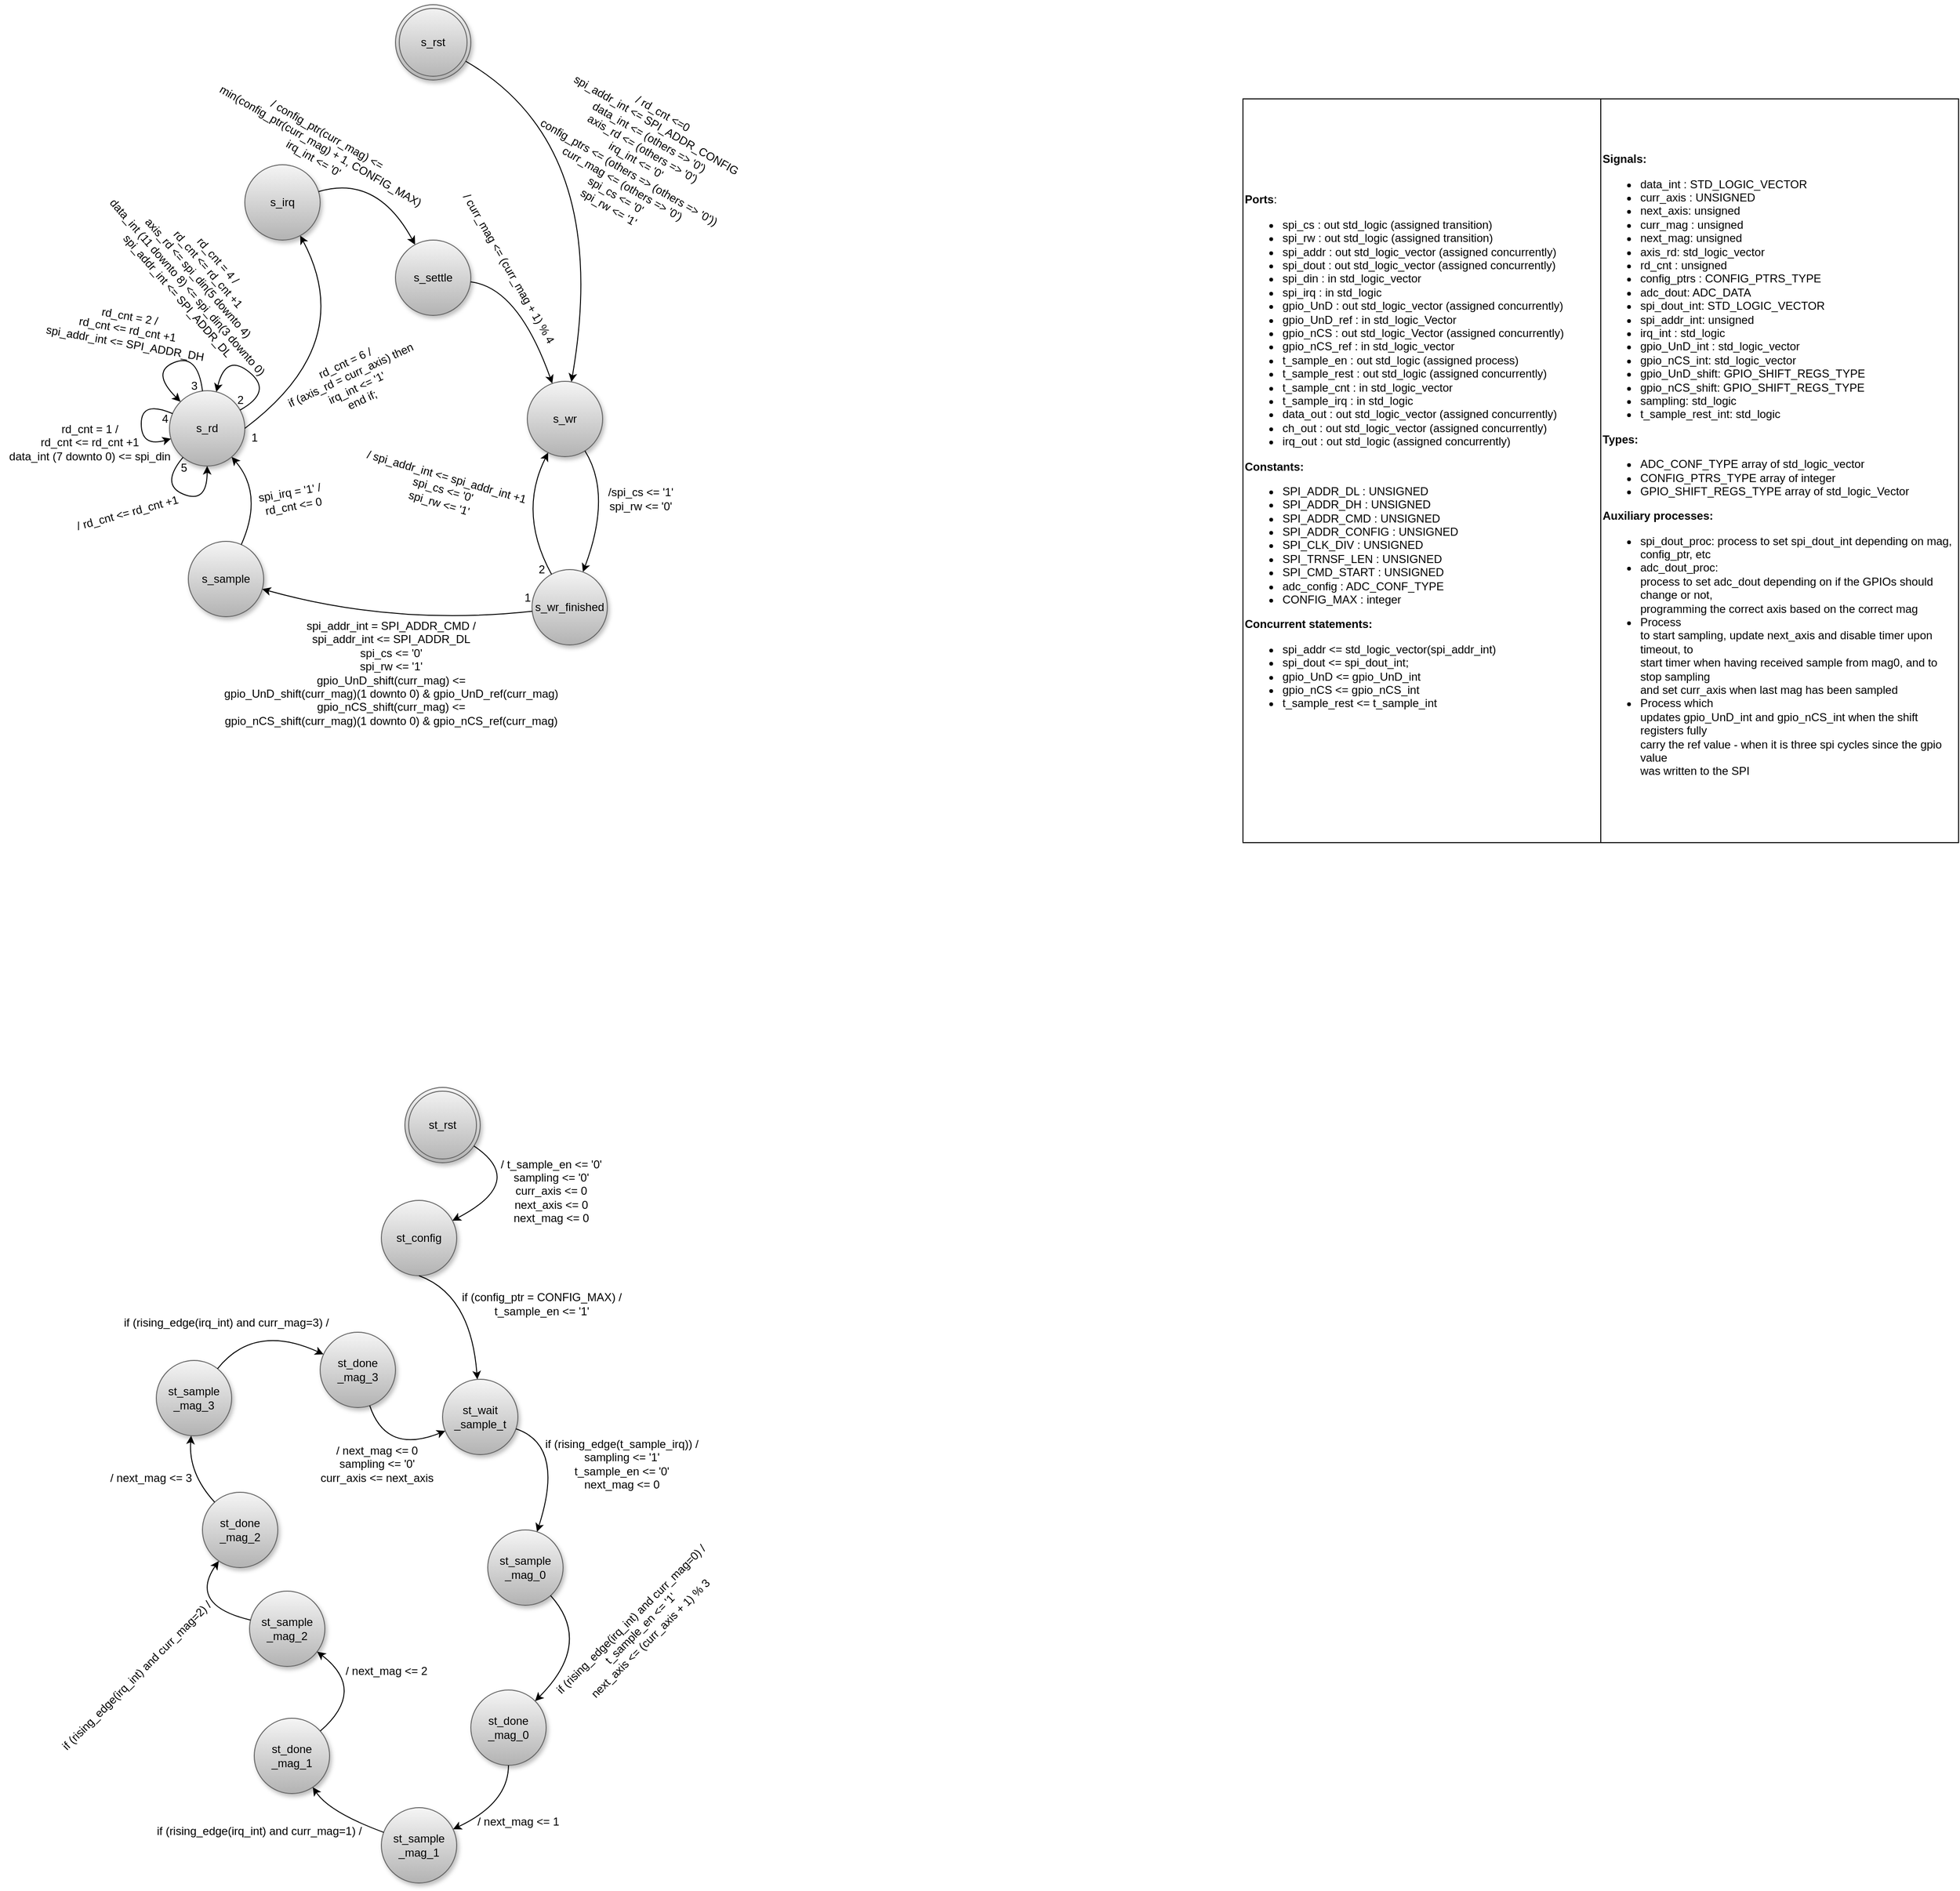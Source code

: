 <mxfile version="18.1.3" type="github">
  <diagram id="vrzT1TKiQixJpK5WYRxw" name="Page-1">
    <mxGraphModel dx="2209" dy="2456" grid="1" gridSize="10" guides="1" tooltips="1" connect="1" arrows="1" fold="1" page="1" pageScale="1" pageWidth="850" pageHeight="1100" math="0" shadow="0">
      <root>
        <mxCell id="0" />
        <mxCell id="1" parent="0" />
        <mxCell id="F6YoLCzz_JKbW-UoigHi-1" value="s_rst" style="ellipse;shape=doubleEllipse;whiteSpace=wrap;html=1;aspect=fixed;fillColor=#f5f5f5;shadow=1;strokeColor=#666666;gradientColor=#b3b3b3;" parent="1" vertex="1">
          <mxGeometry x="20" y="-530" width="80" height="80" as="geometry" />
        </mxCell>
        <mxCell id="F6YoLCzz_JKbW-UoigHi-4" value="s_wr" style="ellipse;whiteSpace=wrap;html=1;aspect=fixed;fillColor=#f5f5f5;shadow=1;strokeColor=#666666;gradientColor=#b3b3b3;" parent="1" vertex="1">
          <mxGeometry x="160" y="-130" width="80" height="80" as="geometry" />
        </mxCell>
        <mxCell id="F6YoLCzz_JKbW-UoigHi-5" value="" style="curved=1;endArrow=classic;html=1;shadow=0;" parent="1" source="F6YoLCzz_JKbW-UoigHi-1" target="F6YoLCzz_JKbW-UoigHi-4" edge="1">
          <mxGeometry width="50" height="50" relative="1" as="geometry">
            <mxPoint x="200" y="-500" as="sourcePoint" />
            <mxPoint x="250" y="-550" as="targetPoint" />
            <Array as="points">
              <mxPoint x="250" y="-380" />
            </Array>
          </mxGeometry>
        </mxCell>
        <mxCell id="F6YoLCzz_JKbW-UoigHi-7" value="/spi_cs &amp;lt;= &#39;1&#39;&lt;br&gt;spi_rw &amp;lt;= &#39;0&#39;" style="text;html=1;align=center;verticalAlign=middle;resizable=0;points=[];autosize=1;strokeColor=none;shadow=0;" parent="1" vertex="1">
          <mxGeometry x="240" y="-20" width="80" height="30" as="geometry" />
        </mxCell>
        <mxCell id="F6YoLCzz_JKbW-UoigHi-8" value="s_wr_finished" style="ellipse;whiteSpace=wrap;html=1;aspect=fixed;fillColor=#f5f5f5;shadow=1;strokeColor=#666666;gradientColor=#b3b3b3;" parent="1" vertex="1">
          <mxGeometry x="165" y="70" width="80" height="80" as="geometry" />
        </mxCell>
        <mxCell id="F6YoLCzz_JKbW-UoigHi-9" value="" style="curved=1;endArrow=classic;html=1;shadow=0;" parent="1" source="F6YoLCzz_JKbW-UoigHi-4" target="F6YoLCzz_JKbW-UoigHi-8" edge="1">
          <mxGeometry width="50" height="50" relative="1" as="geometry">
            <mxPoint x="60" y="-330" as="sourcePoint" />
            <mxPoint x="110" y="-380" as="targetPoint" />
            <Array as="points">
              <mxPoint x="250" y="-10" />
            </Array>
          </mxGeometry>
        </mxCell>
        <mxCell id="F6YoLCzz_JKbW-UoigHi-11" value="s_sample" style="ellipse;whiteSpace=wrap;html=1;aspect=fixed;fillColor=#f5f5f5;shadow=1;strokeColor=#666666;gradientColor=#b3b3b3;" parent="1" vertex="1">
          <mxGeometry x="-200" y="40" width="80" height="80" as="geometry" />
        </mxCell>
        <mxCell id="F6YoLCzz_JKbW-UoigHi-12" value="s_rd" style="ellipse;whiteSpace=wrap;html=1;aspect=fixed;fillColor=#f5f5f5;shadow=1;strokeColor=#666666;gradientColor=#b3b3b3;" parent="1" vertex="1">
          <mxGeometry x="-220" y="-120" width="80" height="80" as="geometry" />
        </mxCell>
        <mxCell id="F6YoLCzz_JKbW-UoigHi-13" value="" style="curved=1;endArrow=classic;html=1;shadow=0;" parent="1" source="F6YoLCzz_JKbW-UoigHi-8" target="F6YoLCzz_JKbW-UoigHi-4" edge="1">
          <mxGeometry width="50" height="50" relative="1" as="geometry">
            <mxPoint x="70" y="-300" as="sourcePoint" />
            <mxPoint x="120" y="-350" as="targetPoint" />
            <Array as="points">
              <mxPoint x="150" y="10" />
            </Array>
          </mxGeometry>
        </mxCell>
        <mxCell id="F6YoLCzz_JKbW-UoigHi-14" value="&lt;div&gt;/ spi_addr_int &amp;lt;= spi_addr_int +1&lt;/div&gt;spi_cs &amp;lt;= &#39;0&#39;&lt;br&gt;spi_rw &amp;lt;= &#39;1&#39;" style="text;html=1;align=center;verticalAlign=middle;resizable=0;points=[];autosize=1;strokeColor=none;rotation=16;shadow=0;" parent="1" vertex="1">
          <mxGeometry x="-25" y="-40" width="190" height="50" as="geometry" />
        </mxCell>
        <mxCell id="F6YoLCzz_JKbW-UoigHi-16" value="2" style="text;html=1;align=center;verticalAlign=middle;resizable=0;points=[];autosize=1;strokeColor=none;shadow=0;" parent="1" vertex="1">
          <mxGeometry x="165" y="60" width="20" height="20" as="geometry" />
        </mxCell>
        <mxCell id="F6YoLCzz_JKbW-UoigHi-17" value="" style="curved=1;endArrow=classic;html=1;shadow=0;" parent="1" source="F6YoLCzz_JKbW-UoigHi-8" target="F6YoLCzz_JKbW-UoigHi-11" edge="1">
          <mxGeometry width="50" height="50" relative="1" as="geometry">
            <mxPoint x="70" y="-300" as="sourcePoint" />
            <mxPoint x="120" y="-350" as="targetPoint" />
            <Array as="points">
              <mxPoint x="20" y="130" />
            </Array>
          </mxGeometry>
        </mxCell>
        <mxCell id="F6YoLCzz_JKbW-UoigHi-18" value="1" style="text;html=1;align=center;verticalAlign=middle;resizable=0;points=[];autosize=1;strokeColor=none;shadow=0;" parent="1" vertex="1">
          <mxGeometry x="150" y="90" width="20" height="20" as="geometry" />
        </mxCell>
        <mxCell id="F6YoLCzz_JKbW-UoigHi-19" value="spi_addr_int = SPI_ADDR_CMD /&lt;br&gt;&lt;div&gt;spi_addr_int &amp;lt;= SPI_ADDR_DL&lt;/div&gt;spi_cs &amp;lt;= &#39;0&#39;&lt;br&gt;&lt;div&gt;spi_rw &amp;lt;= &#39;1&#39;&lt;/div&gt;&lt;div&gt;gpio_UnD_shift(curr_mag) &amp;lt;= &lt;br&gt;&lt;/div&gt;&lt;div&gt;gpio_UnD_shift(curr_mag)(1 downto 0) &amp;amp; gpio_UnD_ref(curr_mag)&lt;/div&gt;&lt;div&gt;&lt;div&gt;gpio_nCS_shift(curr_mag) &amp;lt;= &lt;br&gt;&lt;/div&gt;&lt;div&gt;gpio_nCS_shift(curr_mag)(1 downto 0) &amp;amp; gpio_nCS_ref(curr_mag)&lt;/div&gt;&lt;/div&gt;" style="text;html=1;align=center;verticalAlign=middle;resizable=0;points=[];autosize=1;strokeColor=none;shadow=0;" parent="1" vertex="1">
          <mxGeometry x="-170" y="120" width="370" height="120" as="geometry" />
        </mxCell>
        <mxCell id="F6YoLCzz_JKbW-UoigHi-20" value="" style="curved=1;endArrow=classic;html=1;shadow=0;" parent="1" source="F6YoLCzz_JKbW-UoigHi-11" target="F6YoLCzz_JKbW-UoigHi-12" edge="1">
          <mxGeometry width="50" height="50" relative="1" as="geometry">
            <mxPoint x="-250" y="-290" as="sourcePoint" />
            <mxPoint x="-200" y="-340" as="targetPoint" />
            <Array as="points">
              <mxPoint x="-120" y="-10" />
            </Array>
          </mxGeometry>
        </mxCell>
        <mxCell id="F6YoLCzz_JKbW-UoigHi-22" value="spi_irq = &#39;1&#39; /&amp;nbsp;&lt;br&gt;rd_cnt &amp;lt;= 0" style="text;html=1;align=center;verticalAlign=middle;resizable=0;points=[];autosize=1;strokeColor=none;rotation=-10;shadow=0;" parent="1" vertex="1">
          <mxGeometry x="-135" y="-20" width="90" height="30" as="geometry" />
        </mxCell>
        <mxCell id="F6YoLCzz_JKbW-UoigHi-24" value="" style="curved=1;endArrow=classic;html=1;exitX=1;exitY=0.5;exitDx=0;exitDy=0;shadow=0;" parent="1" source="F6YoLCzz_JKbW-UoigHi-12" target="XSicjda783dgyCvKkv0R-4" edge="1">
          <mxGeometry width="50" height="50" relative="1" as="geometry">
            <mxPoint y="-429" as="sourcePoint" />
            <mxPoint x="-70" y="-460" as="targetPoint" />
            <Array as="points">
              <mxPoint x="-20" y="-170" />
            </Array>
          </mxGeometry>
        </mxCell>
        <mxCell id="F6YoLCzz_JKbW-UoigHi-25" value="rd_cnt = 6 / &lt;br&gt;&lt;div&gt;if (axis_rd = curr_axis) then &lt;br&gt;&lt;/div&gt;&lt;div&gt;irq_int &amp;lt;= &#39;1&#39; &lt;br&gt;&lt;/div&gt;&lt;div&gt;end if;&lt;/div&gt;" style="text;html=1;align=center;verticalAlign=middle;resizable=0;points=[];autosize=1;strokeColor=none;rotation=-25;shadow=0;" parent="1" vertex="1">
          <mxGeometry x="-105" y="-160" width="160" height="60" as="geometry" />
        </mxCell>
        <mxCell id="F6YoLCzz_JKbW-UoigHi-29" value="" style="curved=1;endArrow=classic;html=1;shadow=0;" parent="1" source="F6YoLCzz_JKbW-UoigHi-12" target="F6YoLCzz_JKbW-UoigHi-12" edge="1">
          <mxGeometry width="50" height="50" relative="1" as="geometry">
            <mxPoint x="-270" y="-130" as="sourcePoint" />
            <mxPoint x="-202.938" y="-227.231" as="targetPoint" />
            <Array as="points">
              <mxPoint x="-230" y="-20" />
              <mxPoint x="-180" />
            </Array>
          </mxGeometry>
        </mxCell>
        <mxCell id="F6YoLCzz_JKbW-UoigHi-31" value="rd_cnt = 1 /&lt;br&gt;rd_cnt &amp;lt;= rd_cnt +1&lt;br&gt;data_int (7 downto 0) &amp;lt;= spi_din" style="text;html=1;align=center;verticalAlign=middle;resizable=0;points=[];autosize=1;strokeColor=none;shadow=0;" parent="1" vertex="1">
          <mxGeometry x="-400" y="-90" width="190" height="50" as="geometry" />
        </mxCell>
        <mxCell id="F6YoLCzz_JKbW-UoigHi-32" value="" style="curved=1;endArrow=classic;html=1;shadow=0;" parent="1" source="F6YoLCzz_JKbW-UoigHi-12" target="F6YoLCzz_JKbW-UoigHi-12" edge="1">
          <mxGeometry width="50" height="50" relative="1" as="geometry">
            <mxPoint x="-270" y="-130" as="sourcePoint" />
            <mxPoint x="-202.938" y="-227.231" as="targetPoint" />
            <Array as="points">
              <mxPoint x="-250" y="-110" />
              <mxPoint x="-250" y="-60" />
            </Array>
          </mxGeometry>
        </mxCell>
        <mxCell id="F6YoLCzz_JKbW-UoigHi-33" value="rd_cnt = 2 /&lt;br&gt;rd_cnt &amp;lt;= rd_cnt +1&lt;br&gt;spi_addr_int &amp;lt;= SPI_ADDR_DH" style="text;html=1;align=center;verticalAlign=middle;resizable=0;points=[];autosize=1;strokeColor=none;rotation=10;shadow=0;" parent="1" vertex="1">
          <mxGeometry x="-360" y="-210" width="190" height="50" as="geometry" />
        </mxCell>
        <mxCell id="F6YoLCzz_JKbW-UoigHi-34" value="" style="curved=1;endArrow=classic;html=1;shadow=0;" parent="1" source="F6YoLCzz_JKbW-UoigHi-12" target="F6YoLCzz_JKbW-UoigHi-12" edge="1">
          <mxGeometry width="50" height="50" relative="1" as="geometry">
            <mxPoint x="-270" y="-130" as="sourcePoint" />
            <mxPoint x="-202.938" y="-227.231" as="targetPoint" />
            <Array as="points">
              <mxPoint x="-190" y="-160" />
              <mxPoint x="-240" y="-140" />
            </Array>
          </mxGeometry>
        </mxCell>
        <mxCell id="F6YoLCzz_JKbW-UoigHi-35" value="/ rd_cnt &amp;lt;= rd_cnt +1" style="text;html=1;align=center;verticalAlign=middle;resizable=0;points=[];autosize=1;strokeColor=none;rotation=-15;shadow=0;" parent="1" vertex="1">
          <mxGeometry x="-330" width="130" height="20" as="geometry" />
        </mxCell>
        <mxCell id="F6YoLCzz_JKbW-UoigHi-36" value="" style="curved=1;endArrow=classic;html=1;shadow=0;" parent="1" source="F6YoLCzz_JKbW-UoigHi-12" target="F6YoLCzz_JKbW-UoigHi-12" edge="1">
          <mxGeometry width="50" height="50" relative="1" as="geometry">
            <mxPoint x="-270" y="-130" as="sourcePoint" />
            <mxPoint x="-202.938" y="-227.231" as="targetPoint" />
            <Array as="points">
              <mxPoint x="-110" y="-119" />
              <mxPoint x="-160" y="-160" />
            </Array>
          </mxGeometry>
        </mxCell>
        <mxCell id="F6YoLCzz_JKbW-UoigHi-37" value="rd_cnt = 4 /&lt;br&gt;rd_cnt &amp;lt;= rd_cnt +1&lt;br&gt;axis_rd &amp;lt;= spi_din(5 downto 4)&lt;br&gt;data_int (11 downto 8) &amp;lt;= spi_din(3 downto 0)&lt;br&gt;spi_addr_int &amp;lt;= SPI_ADDR_DL" style="text;html=1;align=center;verticalAlign=middle;resizable=0;points=[];autosize=1;strokeColor=none;rotation=49;shadow=0;" parent="1" vertex="1">
          <mxGeometry x="-320" y="-280" width="260" height="80" as="geometry" />
        </mxCell>
        <mxCell id="F6YoLCzz_JKbW-UoigHi-38" value="1" style="text;html=1;align=center;verticalAlign=middle;resizable=0;points=[];autosize=1;strokeColor=none;shadow=0;" parent="1" vertex="1">
          <mxGeometry x="-140" y="-80" width="20" height="20" as="geometry" />
        </mxCell>
        <mxCell id="F6YoLCzz_JKbW-UoigHi-39" value="2" style="text;html=1;align=center;verticalAlign=middle;resizable=0;points=[];autosize=1;strokeColor=none;shadow=0;" parent="1" vertex="1">
          <mxGeometry x="-155" y="-120" width="20" height="20" as="geometry" />
        </mxCell>
        <mxCell id="F6YoLCzz_JKbW-UoigHi-40" value="3" style="text;html=1;align=center;verticalAlign=middle;resizable=0;points=[];autosize=1;strokeColor=none;shadow=0;" parent="1" vertex="1">
          <mxGeometry x="-204" y="-135" width="20" height="20" as="geometry" />
        </mxCell>
        <mxCell id="F6YoLCzz_JKbW-UoigHi-41" value="4" style="text;html=1;align=center;verticalAlign=middle;resizable=0;points=[];autosize=1;strokeColor=none;shadow=0;" parent="1" vertex="1">
          <mxGeometry x="-235" y="-100" width="20" height="20" as="geometry" />
        </mxCell>
        <mxCell id="F6YoLCzz_JKbW-UoigHi-42" value="5" style="text;html=1;align=center;verticalAlign=middle;resizable=0;points=[];autosize=1;strokeColor=none;shadow=0;" parent="1" vertex="1">
          <mxGeometry x="-215" y="-48" width="20" height="20" as="geometry" />
        </mxCell>
        <mxCell id="XSicjda783dgyCvKkv0R-1" value="&lt;div&gt;&lt;b&gt;Ports&lt;/b&gt;:&lt;/div&gt;&lt;div&gt;&lt;ul&gt;&lt;li&gt;spi_cs : out std_logic (assigned transition)&lt;br&gt;&lt;/li&gt;&lt;li&gt;spi_rw : out std_logic  (assigned transition)&lt;/li&gt;&lt;li&gt;spi_addr : out std_logic_vector (assigned concurrently)&lt;br&gt;&lt;/li&gt;&lt;li&gt;spi_dout : out std_logic_vector (assigned concurrently)&lt;br&gt;&lt;/li&gt;&lt;li&gt;spi_din : in std_logic_vector&lt;/li&gt;&lt;li&gt;spi_irq : in std_logic&lt;/li&gt;&lt;li&gt;gpio_UnD : out std_logic_vector (assigned concurrently)&lt;/li&gt;&lt;li&gt;gpio_UnD_ref : in std_logic_Vector&lt;/li&gt;&lt;li&gt;gpio_nCS : out std_logic_Vector (assigned concurrently)&lt;/li&gt;&lt;li&gt;gpio_nCS_ref : in std_logic_vector&lt;/li&gt;&lt;li&gt;t_sample_en : out std_logic (assigned process)&lt;/li&gt;&lt;li&gt;t_sample_rest : out std_logic (assigned concurrently)&lt;/li&gt;&lt;li&gt;t_sample_cnt : in std_logic_vector&lt;/li&gt;&lt;li&gt;t_sample_irq : in std_logic&lt;br&gt;&lt;/li&gt;&lt;li&gt;data_out : out std_logic_vector (assigned concurrently)&lt;br&gt;&lt;/li&gt;&lt;li&gt;ch_out : out std_logic_vector (assigned concurrently)&lt;/li&gt;&lt;li&gt;irq_out : out std_logic (assigned concurrently)&lt;/li&gt;&lt;/ul&gt;&lt;div&gt;&lt;b&gt;Constants:&lt;/b&gt;&lt;/div&gt;&lt;div&gt;&lt;ul&gt;&lt;li&gt;SPI_ADDR_DL : UNSIGNED&lt;/li&gt;&lt;li&gt;SPI_ADDR_DH : UNSIGNED&lt;/li&gt;&lt;li&gt;SPI_ADDR_CMD : UNSIGNED&lt;/li&gt;&lt;li&gt;SPI_ADDR_CONFIG : UNSIGNED&lt;/li&gt;&lt;li&gt;SPI_CLK_DIV : UNSIGNED&lt;/li&gt;&lt;li&gt;SPI_TRNSF_LEN : UNSIGNED&lt;/li&gt;&lt;li&gt;SPI_CMD_START : UNSIGNED&lt;/li&gt;&lt;li&gt;adc_config : ADC_CONF_TYPE&lt;/li&gt;&lt;li&gt;CONFIG_MAX : integer&lt;br&gt;&lt;/li&gt;&lt;/ul&gt;&lt;div&gt;&lt;b&gt;Concurrent statements:&lt;/b&gt;&lt;/div&gt;&lt;ul&gt;&lt;li&gt;spi_addr &amp;lt;= std_logic_vector(spi_addr_int)&lt;/li&gt;&lt;li&gt;spi_dout &amp;lt;= spi_dout_int;&lt;/li&gt;&lt;li&gt;gpio_UnD &amp;lt;= gpio_UnD_int&lt;/li&gt;&lt;li&gt;gpio_nCS &amp;lt;= gpio_nCS_int&lt;/li&gt;&lt;li&gt;t_sample_rest &amp;lt;= t_sample_int&lt;/li&gt;&lt;/ul&gt;&lt;div&gt;&lt;br&gt;&lt;/div&gt;&lt;div&gt;&lt;br&gt;&lt;/div&gt;&lt;/div&gt;&lt;/div&gt;" style="rounded=0;whiteSpace=wrap;html=1;align=left;shadow=0;" parent="1" vertex="1">
          <mxGeometry x="920" y="-430" width="380" height="790" as="geometry" />
        </mxCell>
        <mxCell id="XSicjda783dgyCvKkv0R-3" value="&lt;div&gt;/ rd_cnt &amp;lt;=0&lt;/div&gt;&lt;div&gt;spi_addr_int &amp;lt;= SPI_ADDR_CONFIG&lt;br&gt;&lt;/div&gt;&lt;div&gt;data_int &amp;lt;= (others =&amp;gt; &#39;0&#39;)&lt;/div&gt;&lt;div&gt;axis_rd &amp;lt;= (others =&amp;gt; &#39;0&#39;)&lt;br&gt;&lt;/div&gt;&lt;div&gt;irq_int &amp;lt;= &#39;0&#39;&lt;/div&gt;&lt;div&gt;config_ptrs &amp;lt;= (others =&amp;gt; (others =&amp;gt; &#39;0&#39;))&lt;/div&gt;&lt;div&gt;curr_mag &amp;lt;= (others =&amp;gt; &#39;0&#39;)&lt;/div&gt;&lt;div&gt;spi_cs &amp;lt;= &#39;0&#39;&lt;br&gt;spi_rw &amp;lt;= &#39;1&#39;&lt;/div&gt;" style="text;html=1;align=center;verticalAlign=middle;resizable=0;points=[];autosize=1;strokeColor=none;fillColor=none;fontColor=#000000;rotation=30;" parent="1" vertex="1">
          <mxGeometry x="160" y="-430" width="230" height="130" as="geometry" />
        </mxCell>
        <mxCell id="XSicjda783dgyCvKkv0R-4" value="s_irq" style="ellipse;whiteSpace=wrap;html=1;aspect=fixed;fillColor=#f5f5f5;shadow=1;strokeColor=#666666;gradientColor=#b3b3b3;" parent="1" vertex="1">
          <mxGeometry x="-140" y="-360" width="80" height="80" as="geometry" />
        </mxCell>
        <mxCell id="XSicjda783dgyCvKkv0R-5" value="&lt;div&gt;/ config_ptr(curr_mag) &amp;lt;= &lt;br&gt;&lt;/div&gt;&lt;div&gt;min(config_ptr(curr_mag) + 1, CONFIG_MAX)&lt;br&gt;&lt;/div&gt;&lt;div&gt;irq_int &amp;lt;= &#39;0&#39;&lt;br&gt;&lt;/div&gt;" style="text;html=1;align=center;verticalAlign=middle;resizable=0;points=[];autosize=1;strokeColor=none;rotation=30;shadow=0;" parent="1" vertex="1">
          <mxGeometry x="-190" y="-405" width="260" height="50" as="geometry" />
        </mxCell>
        <mxCell id="XSicjda783dgyCvKkv0R-6" value="" style="curved=1;endArrow=classic;html=1;rounded=0;shadow=0;fontColor=#FFF4C3;" parent="1" source="XSicjda783dgyCvKkv0R-4" target="f2jPT4OIAS2uQjeDl4db-1" edge="1">
          <mxGeometry width="50" height="50" relative="1" as="geometry">
            <mxPoint x="30" y="-430" as="sourcePoint" />
            <mxPoint x="80" y="-480" as="targetPoint" />
            <Array as="points">
              <mxPoint y="-350" />
            </Array>
          </mxGeometry>
        </mxCell>
        <mxCell id="8SJpzsF0-qMpYskNrNtn-1" value="st_rst" style="ellipse;shape=doubleEllipse;whiteSpace=wrap;html=1;aspect=fixed;fillColor=#f5f5f5;gradientColor=#b3b3b3;strokeColor=#666666;shadow=1;" parent="1" vertex="1">
          <mxGeometry x="30" y="620" width="80" height="80" as="geometry" />
        </mxCell>
        <mxCell id="8SJpzsF0-qMpYskNrNtn-2" value="" style="curved=1;endArrow=classic;html=1;rounded=0;" parent="1" source="8SJpzsF0-qMpYskNrNtn-1" target="8SJpzsF0-qMpYskNrNtn-32" edge="1">
          <mxGeometry width="50" height="50" relative="1" as="geometry">
            <mxPoint x="110" y="910" as="sourcePoint" />
            <mxPoint x="190" y="760" as="targetPoint" />
            <Array as="points">
              <mxPoint x="160" y="720" />
            </Array>
          </mxGeometry>
        </mxCell>
        <mxCell id="8SJpzsF0-qMpYskNrNtn-3" value="&lt;div&gt;/ t_sample_en &amp;lt;= &#39;0&#39;&lt;/div&gt;&lt;div&gt;sampling &amp;lt;= &#39;0&#39;&lt;br&gt;&lt;/div&gt;&lt;div&gt;curr_axis &amp;lt;= 0&lt;/div&gt;&lt;div&gt;next_axis &amp;lt;= 0&lt;/div&gt;&lt;div&gt;next_mag &amp;lt;= 0&lt;br&gt;&lt;/div&gt;" style="text;html=1;align=center;verticalAlign=middle;resizable=0;points=[];autosize=1;strokeColor=none;fillColor=none;" parent="1" vertex="1">
          <mxGeometry x="125" y="690" width="120" height="80" as="geometry" />
        </mxCell>
        <mxCell id="8SJpzsF0-qMpYskNrNtn-4" value="&lt;div&gt;st_wait&lt;/div&gt;&lt;div&gt;_sample_t&lt;/div&gt;" style="ellipse;whiteSpace=wrap;html=1;aspect=fixed;fillColor=#f5f5f5;gradientColor=#b3b3b3;strokeColor=#666666;shadow=1;" parent="1" vertex="1">
          <mxGeometry x="70" y="930" width="80" height="80" as="geometry" />
        </mxCell>
        <mxCell id="8SJpzsF0-qMpYskNrNtn-5" value="&lt;div&gt;st_sample&lt;/div&gt;&lt;div&gt;_mag_0&lt;br&gt;&lt;/div&gt;" style="ellipse;whiteSpace=wrap;html=1;aspect=fixed;fillColor=#f5f5f5;gradientColor=#b3b3b3;strokeColor=#666666;shadow=1;" parent="1" vertex="1">
          <mxGeometry x="118" y="1090" width="80" height="80" as="geometry" />
        </mxCell>
        <mxCell id="8SJpzsF0-qMpYskNrNtn-6" value="" style="curved=1;endArrow=classic;html=1;rounded=0;" parent="1" source="8SJpzsF0-qMpYskNrNtn-4" target="8SJpzsF0-qMpYskNrNtn-5" edge="1">
          <mxGeometry width="50" height="50" relative="1" as="geometry">
            <mxPoint x="140" y="1140" as="sourcePoint" />
            <mxPoint x="190" y="1090" as="targetPoint" />
            <Array as="points">
              <mxPoint x="200" y="1000" />
            </Array>
          </mxGeometry>
        </mxCell>
        <mxCell id="8SJpzsF0-qMpYskNrNtn-7" value="&lt;div&gt;if (rising_edge(t_sample_irq)) /&lt;/div&gt;&lt;div&gt;sampling &amp;lt;= &#39;1&#39;&lt;/div&gt;&lt;div&gt;t_sample_en &amp;lt;= &#39;0&#39;&lt;/div&gt;&lt;div&gt;next_mag &amp;lt;= 0&lt;/div&gt;" style="text;html=1;align=center;verticalAlign=middle;resizable=0;points=[];autosize=1;strokeColor=none;fillColor=none;" parent="1" vertex="1">
          <mxGeometry x="170" y="990" width="180" height="60" as="geometry" />
        </mxCell>
        <mxCell id="8SJpzsF0-qMpYskNrNtn-8" value="&lt;div&gt;st_done&lt;/div&gt;&lt;div&gt;_mag_0&lt;br&gt;&lt;/div&gt;" style="ellipse;whiteSpace=wrap;html=1;aspect=fixed;fillColor=#f5f5f5;gradientColor=#b3b3b3;strokeColor=#666666;shadow=1;" parent="1" vertex="1">
          <mxGeometry x="100" y="1260" width="80" height="80" as="geometry" />
        </mxCell>
        <mxCell id="8SJpzsF0-qMpYskNrNtn-9" value="&lt;div&gt;st_sample&lt;/div&gt;&lt;div&gt;_mag_1&lt;/div&gt;" style="ellipse;whiteSpace=wrap;html=1;aspect=fixed;fillColor=#f5f5f5;gradientColor=#b3b3b3;strokeColor=#666666;shadow=1;" parent="1" vertex="1">
          <mxGeometry x="5" y="1385" width="80" height="80" as="geometry" />
        </mxCell>
        <mxCell id="8SJpzsF0-qMpYskNrNtn-10" value="" style="curved=1;endArrow=classic;html=1;rounded=0;" parent="1" source="8SJpzsF0-qMpYskNrNtn-5" target="8SJpzsF0-qMpYskNrNtn-8" edge="1">
          <mxGeometry width="50" height="50" relative="1" as="geometry">
            <mxPoint x="-110" y="1220" as="sourcePoint" />
            <mxPoint x="-60" y="1170" as="targetPoint" />
            <Array as="points">
              <mxPoint x="230" y="1210" />
            </Array>
          </mxGeometry>
        </mxCell>
        <mxCell id="8SJpzsF0-qMpYskNrNtn-11" value="&lt;div&gt;if (rising_edge(irq_int) and curr_mag=0) /&lt;/div&gt;&lt;div&gt;t_sample_en &amp;lt;= &#39;1&#39;&lt;br&gt;&lt;/div&gt;&lt;div&gt;next_axis &amp;lt;= (curr_axis + 1) % 3&lt;/div&gt;" style="text;html=1;align=center;verticalAlign=middle;resizable=0;points=[];autosize=1;strokeColor=none;fillColor=none;rotation=-45;" parent="1" vertex="1">
          <mxGeometry x="165" y="1170" width="230" height="50" as="geometry" />
        </mxCell>
        <mxCell id="8SJpzsF0-qMpYskNrNtn-12" value="" style="curved=1;endArrow=classic;html=1;rounded=0;" parent="1" source="8SJpzsF0-qMpYskNrNtn-8" target="8SJpzsF0-qMpYskNrNtn-9" edge="1">
          <mxGeometry width="50" height="50" relative="1" as="geometry">
            <mxPoint x="180" y="1470" as="sourcePoint" />
            <mxPoint x="230" y="1420" as="targetPoint" />
            <Array as="points">
              <mxPoint x="140" y="1380" />
            </Array>
          </mxGeometry>
        </mxCell>
        <mxCell id="8SJpzsF0-qMpYskNrNtn-13" value="/ next_mag &amp;lt;= 1" style="text;html=1;align=center;verticalAlign=middle;resizable=0;points=[];autosize=1;strokeColor=none;fillColor=none;" parent="1" vertex="1">
          <mxGeometry x="100" y="1390" width="100" height="20" as="geometry" />
        </mxCell>
        <mxCell id="8SJpzsF0-qMpYskNrNtn-14" value="&lt;div&gt;st_done&lt;/div&gt;&lt;div&gt;_mag_1&lt;br&gt;&lt;/div&gt;" style="ellipse;whiteSpace=wrap;html=1;aspect=fixed;fillColor=#f5f5f5;gradientColor=#b3b3b3;strokeColor=#666666;shadow=1;" parent="1" vertex="1">
          <mxGeometry x="-130" y="1290" width="80" height="80" as="geometry" />
        </mxCell>
        <mxCell id="8SJpzsF0-qMpYskNrNtn-15" value="" style="curved=1;endArrow=classic;html=1;rounded=0;" parent="1" source="8SJpzsF0-qMpYskNrNtn-9" target="8SJpzsF0-qMpYskNrNtn-14" edge="1">
          <mxGeometry width="50" height="50" relative="1" as="geometry">
            <mxPoint x="-170" y="1430" as="sourcePoint" />
            <mxPoint x="-120" y="1380" as="targetPoint" />
            <Array as="points">
              <mxPoint x="-50" y="1390" />
            </Array>
          </mxGeometry>
        </mxCell>
        <mxCell id="8SJpzsF0-qMpYskNrNtn-17" value="&lt;div&gt;if (rising_edge(irq_int) and curr_mag=1) /&lt;/div&gt;" style="text;html=1;align=center;verticalAlign=middle;resizable=0;points=[];autosize=1;strokeColor=none;fillColor=none;" parent="1" vertex="1">
          <mxGeometry x="-240" y="1400" width="230" height="20" as="geometry" />
        </mxCell>
        <mxCell id="8SJpzsF0-qMpYskNrNtn-18" value="&lt;div&gt;st_sample&lt;/div&gt;&lt;div&gt;_mag_2&lt;/div&gt;" style="ellipse;whiteSpace=wrap;html=1;aspect=fixed;fillColor=#f5f5f5;gradientColor=#b3b3b3;strokeColor=#666666;shadow=1;" parent="1" vertex="1">
          <mxGeometry x="-135" y="1155" width="80" height="80" as="geometry" />
        </mxCell>
        <mxCell id="8SJpzsF0-qMpYskNrNtn-19" value="" style="curved=1;endArrow=classic;html=1;rounded=0;" parent="1" source="8SJpzsF0-qMpYskNrNtn-14" target="8SJpzsF0-qMpYskNrNtn-18" edge="1">
          <mxGeometry width="50" height="50" relative="1" as="geometry">
            <mxPoint x="-450" y="1320" as="sourcePoint" />
            <mxPoint x="-400" y="1270" as="targetPoint" />
            <Array as="points">
              <mxPoint x="-10" y="1260" />
            </Array>
          </mxGeometry>
        </mxCell>
        <mxCell id="8SJpzsF0-qMpYskNrNtn-20" value="/ next_mag &amp;lt;= 2" style="text;html=1;align=center;verticalAlign=middle;resizable=0;points=[];autosize=1;strokeColor=none;fillColor=none;" parent="1" vertex="1">
          <mxGeometry x="-40" y="1230" width="100" height="20" as="geometry" />
        </mxCell>
        <mxCell id="8SJpzsF0-qMpYskNrNtn-21" value="&lt;div&gt;st_done&lt;/div&gt;&lt;div&gt;_mag_2&lt;/div&gt;" style="ellipse;whiteSpace=wrap;html=1;aspect=fixed;fillColor=#f5f5f5;gradientColor=#b3b3b3;strokeColor=#666666;shadow=1;" parent="1" vertex="1">
          <mxGeometry x="-185" y="1050" width="80" height="80" as="geometry" />
        </mxCell>
        <mxCell id="8SJpzsF0-qMpYskNrNtn-22" value="" style="curved=1;endArrow=classic;html=1;rounded=0;" parent="1" source="8SJpzsF0-qMpYskNrNtn-18" target="8SJpzsF0-qMpYskNrNtn-21" edge="1">
          <mxGeometry width="50" height="50" relative="1" as="geometry">
            <mxPoint x="-560" y="1110" as="sourcePoint" />
            <mxPoint x="-510" y="1060" as="targetPoint" />
            <Array as="points">
              <mxPoint x="-200" y="1170" />
            </Array>
          </mxGeometry>
        </mxCell>
        <mxCell id="8SJpzsF0-qMpYskNrNtn-23" value="&lt;div&gt;if (rising_edge(irq_int) and curr_mag=2) /&lt;/div&gt;" style="text;html=1;align=center;verticalAlign=middle;resizable=0;points=[];autosize=1;strokeColor=none;fillColor=none;rotation=-45;" parent="1" vertex="1">
          <mxGeometry x="-370" y="1235" width="230" height="20" as="geometry" />
        </mxCell>
        <mxCell id="8SJpzsF0-qMpYskNrNtn-24" value="&lt;div&gt;st_sample&lt;/div&gt;&lt;div&gt;_mag_3&lt;/div&gt;" style="ellipse;whiteSpace=wrap;html=1;aspect=fixed;fillColor=#f5f5f5;gradientColor=#b3b3b3;strokeColor=#666666;shadow=1;" parent="1" vertex="1">
          <mxGeometry x="-234" y="910" width="80" height="80" as="geometry" />
        </mxCell>
        <mxCell id="8SJpzsF0-qMpYskNrNtn-25" value="" style="curved=1;endArrow=classic;html=1;rounded=0;" parent="1" source="8SJpzsF0-qMpYskNrNtn-21" target="8SJpzsF0-qMpYskNrNtn-24" edge="1">
          <mxGeometry width="50" height="50" relative="1" as="geometry">
            <mxPoint x="-440" y="880" as="sourcePoint" />
            <mxPoint x="-390" y="830" as="targetPoint" />
            <Array as="points">
              <mxPoint x="-200" y="1030" />
            </Array>
          </mxGeometry>
        </mxCell>
        <mxCell id="8SJpzsF0-qMpYskNrNtn-26" value="&lt;div&gt;st_done&lt;/div&gt;&lt;div&gt;_mag_3&lt;/div&gt;" style="ellipse;whiteSpace=wrap;html=1;aspect=fixed;fillColor=#f5f5f5;gradientColor=#b3b3b3;strokeColor=#666666;shadow=1;" parent="1" vertex="1">
          <mxGeometry x="-60" y="880" width="80" height="80" as="geometry" />
        </mxCell>
        <mxCell id="8SJpzsF0-qMpYskNrNtn-27" value="/ next_mag &amp;lt;= 3" style="text;html=1;align=center;verticalAlign=middle;resizable=0;points=[];autosize=1;strokeColor=none;fillColor=none;" parent="1" vertex="1">
          <mxGeometry x="-290" y="1025" width="100" height="20" as="geometry" />
        </mxCell>
        <mxCell id="8SJpzsF0-qMpYskNrNtn-28" value="" style="curved=1;endArrow=classic;html=1;rounded=0;" parent="1" source="8SJpzsF0-qMpYskNrNtn-24" target="8SJpzsF0-qMpYskNrNtn-26" edge="1">
          <mxGeometry width="50" height="50" relative="1" as="geometry">
            <mxPoint x="-210" y="760" as="sourcePoint" />
            <mxPoint x="-160" y="710" as="targetPoint" />
            <Array as="points">
              <mxPoint x="-130" y="870" />
            </Array>
          </mxGeometry>
        </mxCell>
        <mxCell id="8SJpzsF0-qMpYskNrNtn-29" value="&lt;div&gt;if (rising_edge(irq_int) and curr_mag=3) /&lt;/div&gt;" style="text;html=1;align=center;verticalAlign=middle;resizable=0;points=[];autosize=1;strokeColor=none;fillColor=none;rotation=0;" parent="1" vertex="1">
          <mxGeometry x="-275" y="860" width="230" height="20" as="geometry" />
        </mxCell>
        <mxCell id="8SJpzsF0-qMpYskNrNtn-30" value="" style="curved=1;endArrow=classic;html=1;rounded=0;" parent="1" source="8SJpzsF0-qMpYskNrNtn-26" target="8SJpzsF0-qMpYskNrNtn-4" edge="1">
          <mxGeometry width="50" height="50" relative="1" as="geometry">
            <mxPoint x="-160" y="1020" as="sourcePoint" />
            <mxPoint x="-110" y="970" as="targetPoint" />
            <Array as="points">
              <mxPoint x="10" y="1010" />
            </Array>
          </mxGeometry>
        </mxCell>
        <mxCell id="8SJpzsF0-qMpYskNrNtn-31" value="&lt;div&gt;/ next_mag &amp;lt;= 0&lt;/div&gt;&lt;div&gt;sampling &amp;lt;= &#39;0&#39;&lt;/div&gt;&lt;div&gt;curr_axis &amp;lt;= next_axis&lt;br&gt;&lt;/div&gt;" style="text;html=1;align=center;verticalAlign=middle;resizable=0;points=[];autosize=1;strokeColor=none;fillColor=none;" parent="1" vertex="1">
          <mxGeometry x="-70" y="995" width="140" height="50" as="geometry" />
        </mxCell>
        <mxCell id="8SJpzsF0-qMpYskNrNtn-32" value="&lt;div&gt;st_config&lt;/div&gt;" style="ellipse;whiteSpace=wrap;html=1;aspect=fixed;fillColor=#f5f5f5;gradientColor=#b3b3b3;strokeColor=#666666;shadow=1;" parent="1" vertex="1">
          <mxGeometry x="5" y="740" width="80" height="80" as="geometry" />
        </mxCell>
        <mxCell id="8SJpzsF0-qMpYskNrNtn-33" value="" style="curved=1;endArrow=classic;html=1;rounded=0;" parent="1" source="8SJpzsF0-qMpYskNrNtn-32" target="8SJpzsF0-qMpYskNrNtn-4" edge="1">
          <mxGeometry width="50" height="50" relative="1" as="geometry">
            <mxPoint x="40" y="870" as="sourcePoint" />
            <mxPoint x="90" y="820" as="targetPoint" />
            <Array as="points">
              <mxPoint x="45" y="820" />
              <mxPoint x="100" y="840" />
            </Array>
          </mxGeometry>
        </mxCell>
        <mxCell id="8SJpzsF0-qMpYskNrNtn-34" value="&lt;div&gt;if (config_ptr = CONFIG_MAX) /&lt;/div&gt;&lt;div&gt;t_sample_en &amp;lt;= &#39;1&#39;&lt;br&gt;&lt;/div&gt;" style="text;html=1;align=center;verticalAlign=middle;resizable=0;points=[];autosize=1;strokeColor=none;fillColor=none;" parent="1" vertex="1">
          <mxGeometry x="80" y="835" width="190" height="30" as="geometry" />
        </mxCell>
        <mxCell id="f2jPT4OIAS2uQjeDl4db-1" value="s_settle" style="ellipse;whiteSpace=wrap;html=1;aspect=fixed;fillColor=#f5f5f5;shadow=1;strokeColor=#666666;gradientColor=#b3b3b3;" parent="1" vertex="1">
          <mxGeometry x="20" y="-280" width="80" height="80" as="geometry" />
        </mxCell>
        <mxCell id="f2jPT4OIAS2uQjeDl4db-2" value="" style="curved=1;endArrow=classic;html=1;rounded=0;" parent="1" source="f2jPT4OIAS2uQjeDl4db-1" target="F6YoLCzz_JKbW-UoigHi-4" edge="1">
          <mxGeometry width="50" height="50" relative="1" as="geometry">
            <mxPoint x="80" y="-530" as="sourcePoint" />
            <mxPoint x="130" y="-580" as="targetPoint" />
            <Array as="points">
              <mxPoint x="150" y="-230" />
            </Array>
          </mxGeometry>
        </mxCell>
        <mxCell id="f2jPT4OIAS2uQjeDl4db-3" value="/ curr_mag &amp;lt;= (curr_mag + 1) % 4" style="text;html=1;align=center;verticalAlign=middle;resizable=0;points=[];autosize=1;strokeColor=none;fillColor=none;rotation=60;" parent="1" vertex="1">
          <mxGeometry x="40" y="-260" width="200" height="20" as="geometry" />
        </mxCell>
        <mxCell id="Dx8dZ_-Gd3xFn8t5cKow-1" value="&amp;nbsp;" style="text;whiteSpace=wrap;html=1;fontColor=#000000;" vertex="1" parent="1">
          <mxGeometry x="-40" y="700" width="30" height="30" as="geometry" />
        </mxCell>
        <mxCell id="Dx8dZ_-Gd3xFn8t5cKow-10" value="&lt;div&gt;&lt;b&gt;Signals:&lt;/b&gt;&lt;/div&gt;&lt;ul&gt;&lt;li&gt;data_int : STD_LOGIC_VECTOR&lt;/li&gt;&lt;li&gt;curr_axis : UNSIGNED&lt;/li&gt;&lt;li&gt;next_axis: unsigned&lt;br&gt;&lt;/li&gt;&lt;li&gt;curr_mag : unsigned&lt;/li&gt;&lt;li&gt;next_mag: unsigned&lt;br&gt;&lt;/li&gt;&lt;li&gt;axis_rd: std_logic_vector&lt;br&gt;&lt;/li&gt;&lt;li&gt;rd_cnt : unsigned&lt;/li&gt;&lt;li&gt;config_ptrs : CONFIG_PTRS_TYPE&lt;/li&gt;&lt;li&gt;adc_dout: ADC_DATA&lt;br&gt;&lt;/li&gt;&lt;li&gt;spi_dout_int: STD_LOGIC_VECTOR&lt;br&gt;&lt;/li&gt;&lt;li&gt;spi_addr_int: unsigned&lt;br&gt;&lt;/li&gt;&lt;li&gt;irq_int : std_logic&lt;/li&gt;&lt;li&gt;gpio_UnD_int : std_logic_vector&lt;/li&gt;&lt;li&gt;gpio_nCS_int: std_logic_vector&lt;/li&gt;&lt;li&gt;gpio_UnD_shift: GPIO_SHIFT_REGS_TYPE&lt;/li&gt;&lt;li&gt;gpio_nCS_shift: GPIO_SHIFT_REGS_TYPE&lt;br&gt;&lt;/li&gt;&lt;li&gt;sampling: std_logic&lt;/li&gt;&lt;li&gt;t_sample_rest_int: std_logic&lt;br&gt;&lt;/li&gt;&lt;/ul&gt;&lt;div&gt;&lt;div&gt;&lt;b&gt;Types:&lt;/b&gt;&lt;/div&gt;&lt;ul&gt;&lt;li&gt;ADC_CONF_TYPE array of std_logic_vector&lt;br&gt;&lt;/li&gt;&lt;li&gt;CONFIG_PTRS_TYPE array of integer&lt;/li&gt;&lt;li&gt;GPIO_SHIFT_REGS_TYPE array of std_logic_Vector&lt;/li&gt;&lt;/ul&gt;&lt;b&gt;&lt;/b&gt;&lt;/div&gt;&lt;div&gt;&lt;b&gt;Auxiliary processes:&lt;/b&gt;&lt;/div&gt;&lt;ul&gt;&lt;li&gt;spi_dout_proc: process to set spi_dout_int depending on mag, config_ptr, etc&lt;/li&gt;&lt;li&gt;adc_dout_proc:&lt;br&gt; process to set adc_dout depending on if the GPIOs should change or not,&lt;br&gt; programming the correct axis based on the correct mag&lt;/li&gt;&lt;li&gt;Process &lt;br&gt;to start sampling, update next_axis and disable timer upon timeout, to &lt;br&gt;start timer when having received sample from mag0, and to stop sampling &lt;br&gt;and set curr_axis when last mag has been sampled&lt;/li&gt;&lt;li&gt;Process which &lt;br&gt;updates gpio_UnD_int and gpio_nCS_int when the shift registers fully &lt;br&gt;carry the ref value - when it is three spi cycles since the gpio value &lt;br&gt;was written to the SPI&lt;/li&gt;&lt;/ul&gt;" style="rounded=0;whiteSpace=wrap;html=1;align=left;shadow=0;" vertex="1" parent="1">
          <mxGeometry x="1300" y="-430" width="380" height="790" as="geometry" />
        </mxCell>
      </root>
    </mxGraphModel>
  </diagram>
</mxfile>
